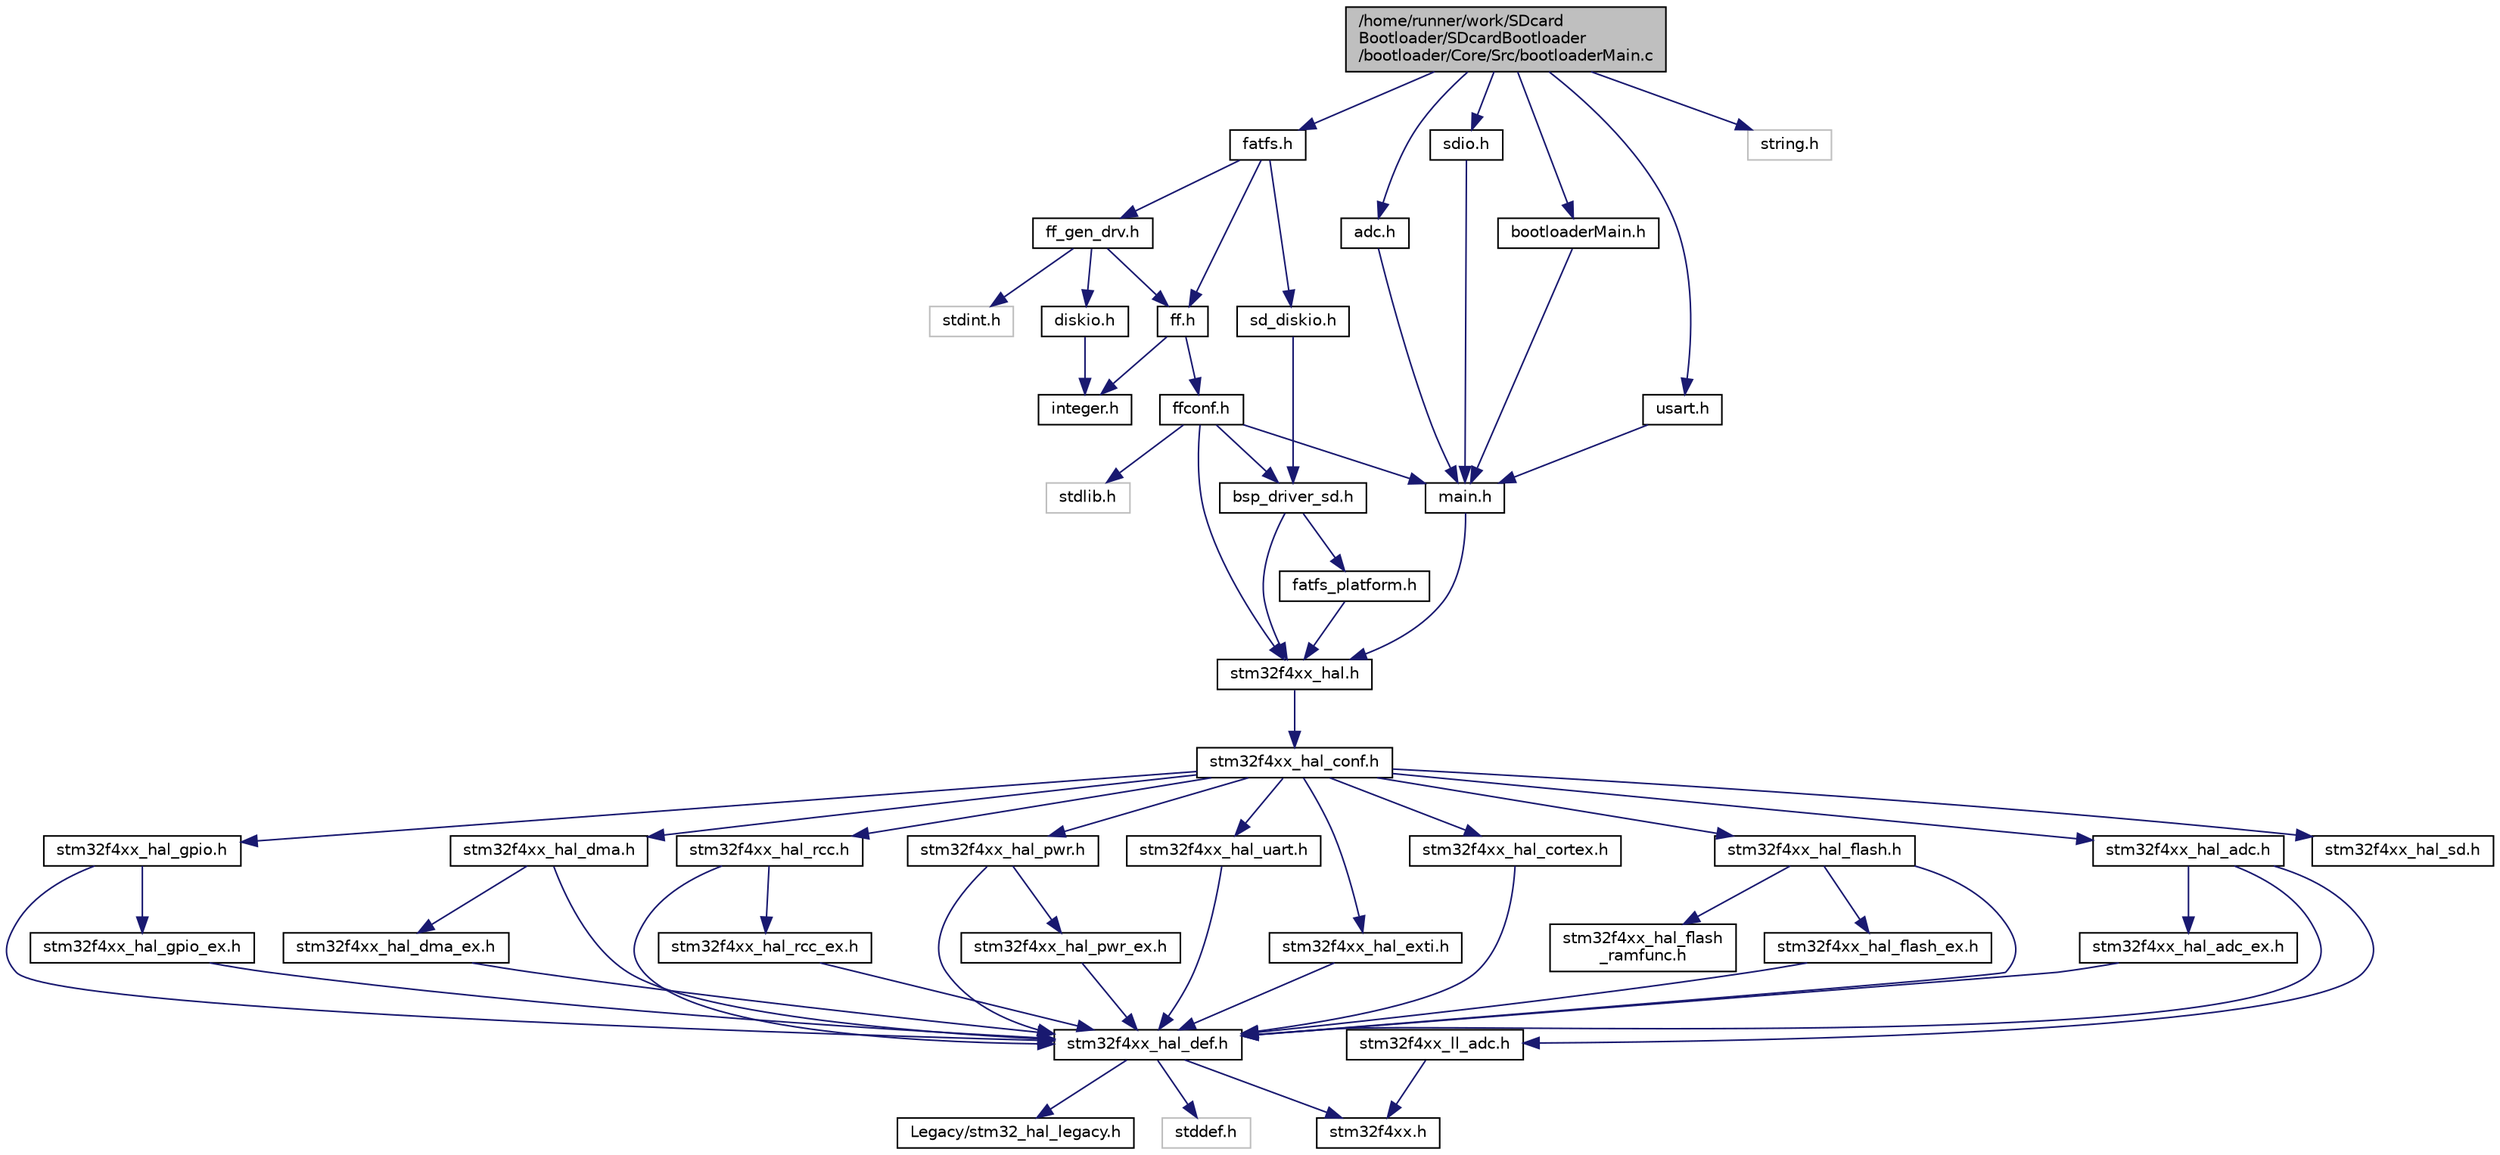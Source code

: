 digraph "/home/runner/work/SDcardBootloader/SDcardBootloader/bootloader/Core/Src/bootloaderMain.c"
{
 // LATEX_PDF_SIZE
  edge [fontname="Helvetica",fontsize="10",labelfontname="Helvetica",labelfontsize="10"];
  node [fontname="Helvetica",fontsize="10",shape=record];
  Node1 [label="/home/runner/work/SDcard\lBootloader/SDcardBootloader\l/bootloader/Core/Src/bootloaderMain.c",height=0.2,width=0.4,color="black", fillcolor="grey75", style="filled", fontcolor="black",tooltip=" "];
  Node1 -> Node2 [color="midnightblue",fontsize="10",style="solid"];
  Node2 [label="bootloaderMain.h",height=0.2,width=0.4,color="black", fillcolor="white", style="filled",URL="$bootloader_main_8h.html",tooltip=" "];
  Node2 -> Node3 [color="midnightblue",fontsize="10",style="solid"];
  Node3 [label="main.h",height=0.2,width=0.4,color="black", fillcolor="white", style="filled",URL="$main_8h.html",tooltip=": Header for main.c file. This file contains the common defines of the application."];
  Node3 -> Node4 [color="midnightblue",fontsize="10",style="solid"];
  Node4 [label="stm32f4xx_hal.h",height=0.2,width=0.4,color="black", fillcolor="white", style="filled",URL="$stm32f4xx__hal_8h.html",tooltip="This file contains all the functions prototypes for the HAL module driver."];
  Node4 -> Node5 [color="midnightblue",fontsize="10",style="solid"];
  Node5 [label="stm32f4xx_hal_conf.h",height=0.2,width=0.4,color="black", fillcolor="white", style="filled",URL="$stm32f4xx__hal__conf_8h.html",tooltip=" "];
  Node5 -> Node6 [color="midnightblue",fontsize="10",style="solid"];
  Node6 [label="stm32f4xx_hal_rcc.h",height=0.2,width=0.4,color="black", fillcolor="white", style="filled",URL="$stm32f4xx__hal__rcc_8h.html",tooltip="Header file of RCC HAL module."];
  Node6 -> Node7 [color="midnightblue",fontsize="10",style="solid"];
  Node7 [label="stm32f4xx_hal_def.h",height=0.2,width=0.4,color="black", fillcolor="white", style="filled",URL="$stm32f4xx__hal__def_8h.html",tooltip="This file contains HAL common defines, enumeration, macros and structures definitions."];
  Node7 -> Node8 [color="midnightblue",fontsize="10",style="solid"];
  Node8 [label="stm32f4xx.h",height=0.2,width=0.4,color="black", fillcolor="white", style="filled",URL="$stm32f4xx_8h.html",tooltip="CMSIS STM32F4xx Device Peripheral Access Layer Header File."];
  Node7 -> Node9 [color="midnightblue",fontsize="10",style="solid"];
  Node9 [label="Legacy/stm32_hal_legacy.h",height=0.2,width=0.4,color="black", fillcolor="white", style="filled",URL="$stm32__hal__legacy_8h.html",tooltip="This file contains aliases definition for the STM32Cube HAL constants macros and functions maintained..."];
  Node7 -> Node10 [color="midnightblue",fontsize="10",style="solid"];
  Node10 [label="stddef.h",height=0.2,width=0.4,color="grey75", fillcolor="white", style="filled",tooltip=" "];
  Node6 -> Node11 [color="midnightblue",fontsize="10",style="solid"];
  Node11 [label="stm32f4xx_hal_rcc_ex.h",height=0.2,width=0.4,color="black", fillcolor="white", style="filled",URL="$stm32f4xx__hal__rcc__ex_8h.html",tooltip="Header file of RCC HAL Extension module."];
  Node11 -> Node7 [color="midnightblue",fontsize="10",style="solid"];
  Node5 -> Node12 [color="midnightblue",fontsize="10",style="solid"];
  Node12 [label="stm32f4xx_hal_gpio.h",height=0.2,width=0.4,color="black", fillcolor="white", style="filled",URL="$stm32f4xx__hal__gpio_8h.html",tooltip="Header file of GPIO HAL module."];
  Node12 -> Node7 [color="midnightblue",fontsize="10",style="solid"];
  Node12 -> Node13 [color="midnightblue",fontsize="10",style="solid"];
  Node13 [label="stm32f4xx_hal_gpio_ex.h",height=0.2,width=0.4,color="black", fillcolor="white", style="filled",URL="$stm32f4xx__hal__gpio__ex_8h.html",tooltip="Header file of GPIO HAL Extension module."];
  Node13 -> Node7 [color="midnightblue",fontsize="10",style="solid"];
  Node5 -> Node14 [color="midnightblue",fontsize="10",style="solid"];
  Node14 [label="stm32f4xx_hal_exti.h",height=0.2,width=0.4,color="black", fillcolor="white", style="filled",URL="$stm32f4xx__hal__exti_8h.html",tooltip="Header file of EXTI HAL module."];
  Node14 -> Node7 [color="midnightblue",fontsize="10",style="solid"];
  Node5 -> Node15 [color="midnightblue",fontsize="10",style="solid"];
  Node15 [label="stm32f4xx_hal_dma.h",height=0.2,width=0.4,color="black", fillcolor="white", style="filled",URL="$stm32f4xx__hal__dma_8h.html",tooltip="Header file of DMA HAL module."];
  Node15 -> Node7 [color="midnightblue",fontsize="10",style="solid"];
  Node15 -> Node16 [color="midnightblue",fontsize="10",style="solid"];
  Node16 [label="stm32f4xx_hal_dma_ex.h",height=0.2,width=0.4,color="black", fillcolor="white", style="filled",URL="$stm32f4xx__hal__dma__ex_8h.html",tooltip="Header file of DMA HAL extension module."];
  Node16 -> Node7 [color="midnightblue",fontsize="10",style="solid"];
  Node5 -> Node17 [color="midnightblue",fontsize="10",style="solid"];
  Node17 [label="stm32f4xx_hal_cortex.h",height=0.2,width=0.4,color="black", fillcolor="white", style="filled",URL="$stm32f4xx__hal__cortex_8h.html",tooltip="Header file of CORTEX HAL module."];
  Node17 -> Node7 [color="midnightblue",fontsize="10",style="solid"];
  Node5 -> Node18 [color="midnightblue",fontsize="10",style="solid"];
  Node18 [label="stm32f4xx_hal_adc.h",height=0.2,width=0.4,color="black", fillcolor="white", style="filled",URL="$stm32f4xx__hal__adc_8h.html",tooltip="Header file containing functions prototypes of ADC HAL library."];
  Node18 -> Node7 [color="midnightblue",fontsize="10",style="solid"];
  Node18 -> Node19 [color="midnightblue",fontsize="10",style="solid"];
  Node19 [label="stm32f4xx_ll_adc.h",height=0.2,width=0.4,color="black", fillcolor="white", style="filled",URL="$stm32f4xx__ll__adc_8h.html",tooltip="Header file of ADC LL module."];
  Node19 -> Node8 [color="midnightblue",fontsize="10",style="solid"];
  Node18 -> Node20 [color="midnightblue",fontsize="10",style="solid"];
  Node20 [label="stm32f4xx_hal_adc_ex.h",height=0.2,width=0.4,color="black", fillcolor="white", style="filled",URL="$stm32f4xx__hal__adc__ex_8h.html",tooltip="Header file of ADC HAL module."];
  Node20 -> Node7 [color="midnightblue",fontsize="10",style="solid"];
  Node5 -> Node21 [color="midnightblue",fontsize="10",style="solid"];
  Node21 [label="stm32f4xx_hal_flash.h",height=0.2,width=0.4,color="black", fillcolor="white", style="filled",URL="$stm32f4xx__hal__flash_8h.html",tooltip="Header file of FLASH HAL module."];
  Node21 -> Node7 [color="midnightblue",fontsize="10",style="solid"];
  Node21 -> Node22 [color="midnightblue",fontsize="10",style="solid"];
  Node22 [label="stm32f4xx_hal_flash_ex.h",height=0.2,width=0.4,color="black", fillcolor="white", style="filled",URL="$stm32f4xx__hal__flash__ex_8h.html",tooltip="Header file of FLASH HAL Extension module."];
  Node22 -> Node7 [color="midnightblue",fontsize="10",style="solid"];
  Node21 -> Node23 [color="midnightblue",fontsize="10",style="solid"];
  Node23 [label="stm32f4xx_hal_flash\l_ramfunc.h",height=0.2,width=0.4,color="black", fillcolor="white", style="filled",URL="$stm32f4xx__hal__flash__ramfunc_8h.html",tooltip="Header file of FLASH RAMFUNC driver."];
  Node5 -> Node24 [color="midnightblue",fontsize="10",style="solid"];
  Node24 [label="stm32f4xx_hal_pwr.h",height=0.2,width=0.4,color="black", fillcolor="white", style="filled",URL="$stm32f4xx__hal__pwr_8h.html",tooltip="Header file of PWR HAL module."];
  Node24 -> Node7 [color="midnightblue",fontsize="10",style="solid"];
  Node24 -> Node25 [color="midnightblue",fontsize="10",style="solid"];
  Node25 [label="stm32f4xx_hal_pwr_ex.h",height=0.2,width=0.4,color="black", fillcolor="white", style="filled",URL="$stm32f4xx__hal__pwr__ex_8h.html",tooltip="Header file of PWR HAL Extension module."];
  Node25 -> Node7 [color="midnightblue",fontsize="10",style="solid"];
  Node5 -> Node26 [color="midnightblue",fontsize="10",style="solid"];
  Node26 [label="stm32f4xx_hal_sd.h",height=0.2,width=0.4,color="black", fillcolor="white", style="filled",URL="$stm32f4xx__hal__sd_8h.html",tooltip="Header file of SD HAL module."];
  Node5 -> Node27 [color="midnightblue",fontsize="10",style="solid"];
  Node27 [label="stm32f4xx_hal_uart.h",height=0.2,width=0.4,color="black", fillcolor="white", style="filled",URL="$stm32f4xx__hal__uart_8h.html",tooltip="Header file of UART HAL module."];
  Node27 -> Node7 [color="midnightblue",fontsize="10",style="solid"];
  Node1 -> Node28 [color="midnightblue",fontsize="10",style="solid"];
  Node28 [label="fatfs.h",height=0.2,width=0.4,color="black", fillcolor="white", style="filled",URL="$fatfs_8h.html",tooltip="Header for fatfs applications."];
  Node28 -> Node29 [color="midnightblue",fontsize="10",style="solid"];
  Node29 [label="ff.h",height=0.2,width=0.4,color="black", fillcolor="white", style="filled",URL="$ff_8h.html",tooltip=" "];
  Node29 -> Node30 [color="midnightblue",fontsize="10",style="solid"];
  Node30 [label="integer.h",height=0.2,width=0.4,color="black", fillcolor="white", style="filled",URL="$integer_8h.html",tooltip=" "];
  Node29 -> Node31 [color="midnightblue",fontsize="10",style="solid"];
  Node31 [label="ffconf.h",height=0.2,width=0.4,color="black", fillcolor="white", style="filled",URL="$ffconf_8h.html",tooltip=" "];
  Node31 -> Node3 [color="midnightblue",fontsize="10",style="solid"];
  Node31 -> Node4 [color="midnightblue",fontsize="10",style="solid"];
  Node31 -> Node32 [color="midnightblue",fontsize="10",style="solid"];
  Node32 [label="bsp_driver_sd.h",height=0.2,width=0.4,color="black", fillcolor="white", style="filled",URL="$bsp__driver__sd_8h.html",tooltip="This file contains the common defines and functions prototypes for the bsp_driver_sd...."];
  Node32 -> Node4 [color="midnightblue",fontsize="10",style="solid"];
  Node32 -> Node33 [color="midnightblue",fontsize="10",style="solid"];
  Node33 [label="fatfs_platform.h",height=0.2,width=0.4,color="black", fillcolor="white", style="filled",URL="$fatfs__platform_8h.html",tooltip=": fatfs_platform header file"];
  Node33 -> Node4 [color="midnightblue",fontsize="10",style="solid"];
  Node31 -> Node34 [color="midnightblue",fontsize="10",style="solid"];
  Node34 [label="stdlib.h",height=0.2,width=0.4,color="grey75", fillcolor="white", style="filled",tooltip=" "];
  Node28 -> Node35 [color="midnightblue",fontsize="10",style="solid"];
  Node35 [label="ff_gen_drv.h",height=0.2,width=0.4,color="black", fillcolor="white", style="filled",URL="$ff__gen__drv_8h.html",tooltip="Header for ff_gen_drv.c module."];
  Node35 -> Node36 [color="midnightblue",fontsize="10",style="solid"];
  Node36 [label="diskio.h",height=0.2,width=0.4,color="black", fillcolor="white", style="filled",URL="$diskio_8h.html",tooltip=" "];
  Node36 -> Node30 [color="midnightblue",fontsize="10",style="solid"];
  Node35 -> Node29 [color="midnightblue",fontsize="10",style="solid"];
  Node35 -> Node37 [color="midnightblue",fontsize="10",style="solid"];
  Node37 [label="stdint.h",height=0.2,width=0.4,color="grey75", fillcolor="white", style="filled",tooltip=" "];
  Node28 -> Node38 [color="midnightblue",fontsize="10",style="solid"];
  Node38 [label="sd_diskio.h",height=0.2,width=0.4,color="black", fillcolor="white", style="filled",URL="$sd__diskio_8h.html",tooltip="Header for sd_diskio.c module."];
  Node38 -> Node32 [color="midnightblue",fontsize="10",style="solid"];
  Node1 -> Node39 [color="midnightblue",fontsize="10",style="solid"];
  Node39 [label="string.h",height=0.2,width=0.4,color="grey75", fillcolor="white", style="filled",tooltip=" "];
  Node1 -> Node40 [color="midnightblue",fontsize="10",style="solid"];
  Node40 [label="usart.h",height=0.2,width=0.4,color="black", fillcolor="white", style="filled",URL="$usart_8h.html",tooltip="This file contains all the function prototypes for the usart.c file."];
  Node40 -> Node3 [color="midnightblue",fontsize="10",style="solid"];
  Node1 -> Node41 [color="midnightblue",fontsize="10",style="solid"];
  Node41 [label="adc.h",height=0.2,width=0.4,color="black", fillcolor="white", style="filled",URL="$adc_8h.html",tooltip="This file contains all the function prototypes for the adc.c file."];
  Node41 -> Node3 [color="midnightblue",fontsize="10",style="solid"];
  Node1 -> Node42 [color="midnightblue",fontsize="10",style="solid"];
  Node42 [label="sdio.h",height=0.2,width=0.4,color="black", fillcolor="white", style="filled",URL="$sdio_8h.html",tooltip="This file contains all the function prototypes for the sdio.c file."];
  Node42 -> Node3 [color="midnightblue",fontsize="10",style="solid"];
}
